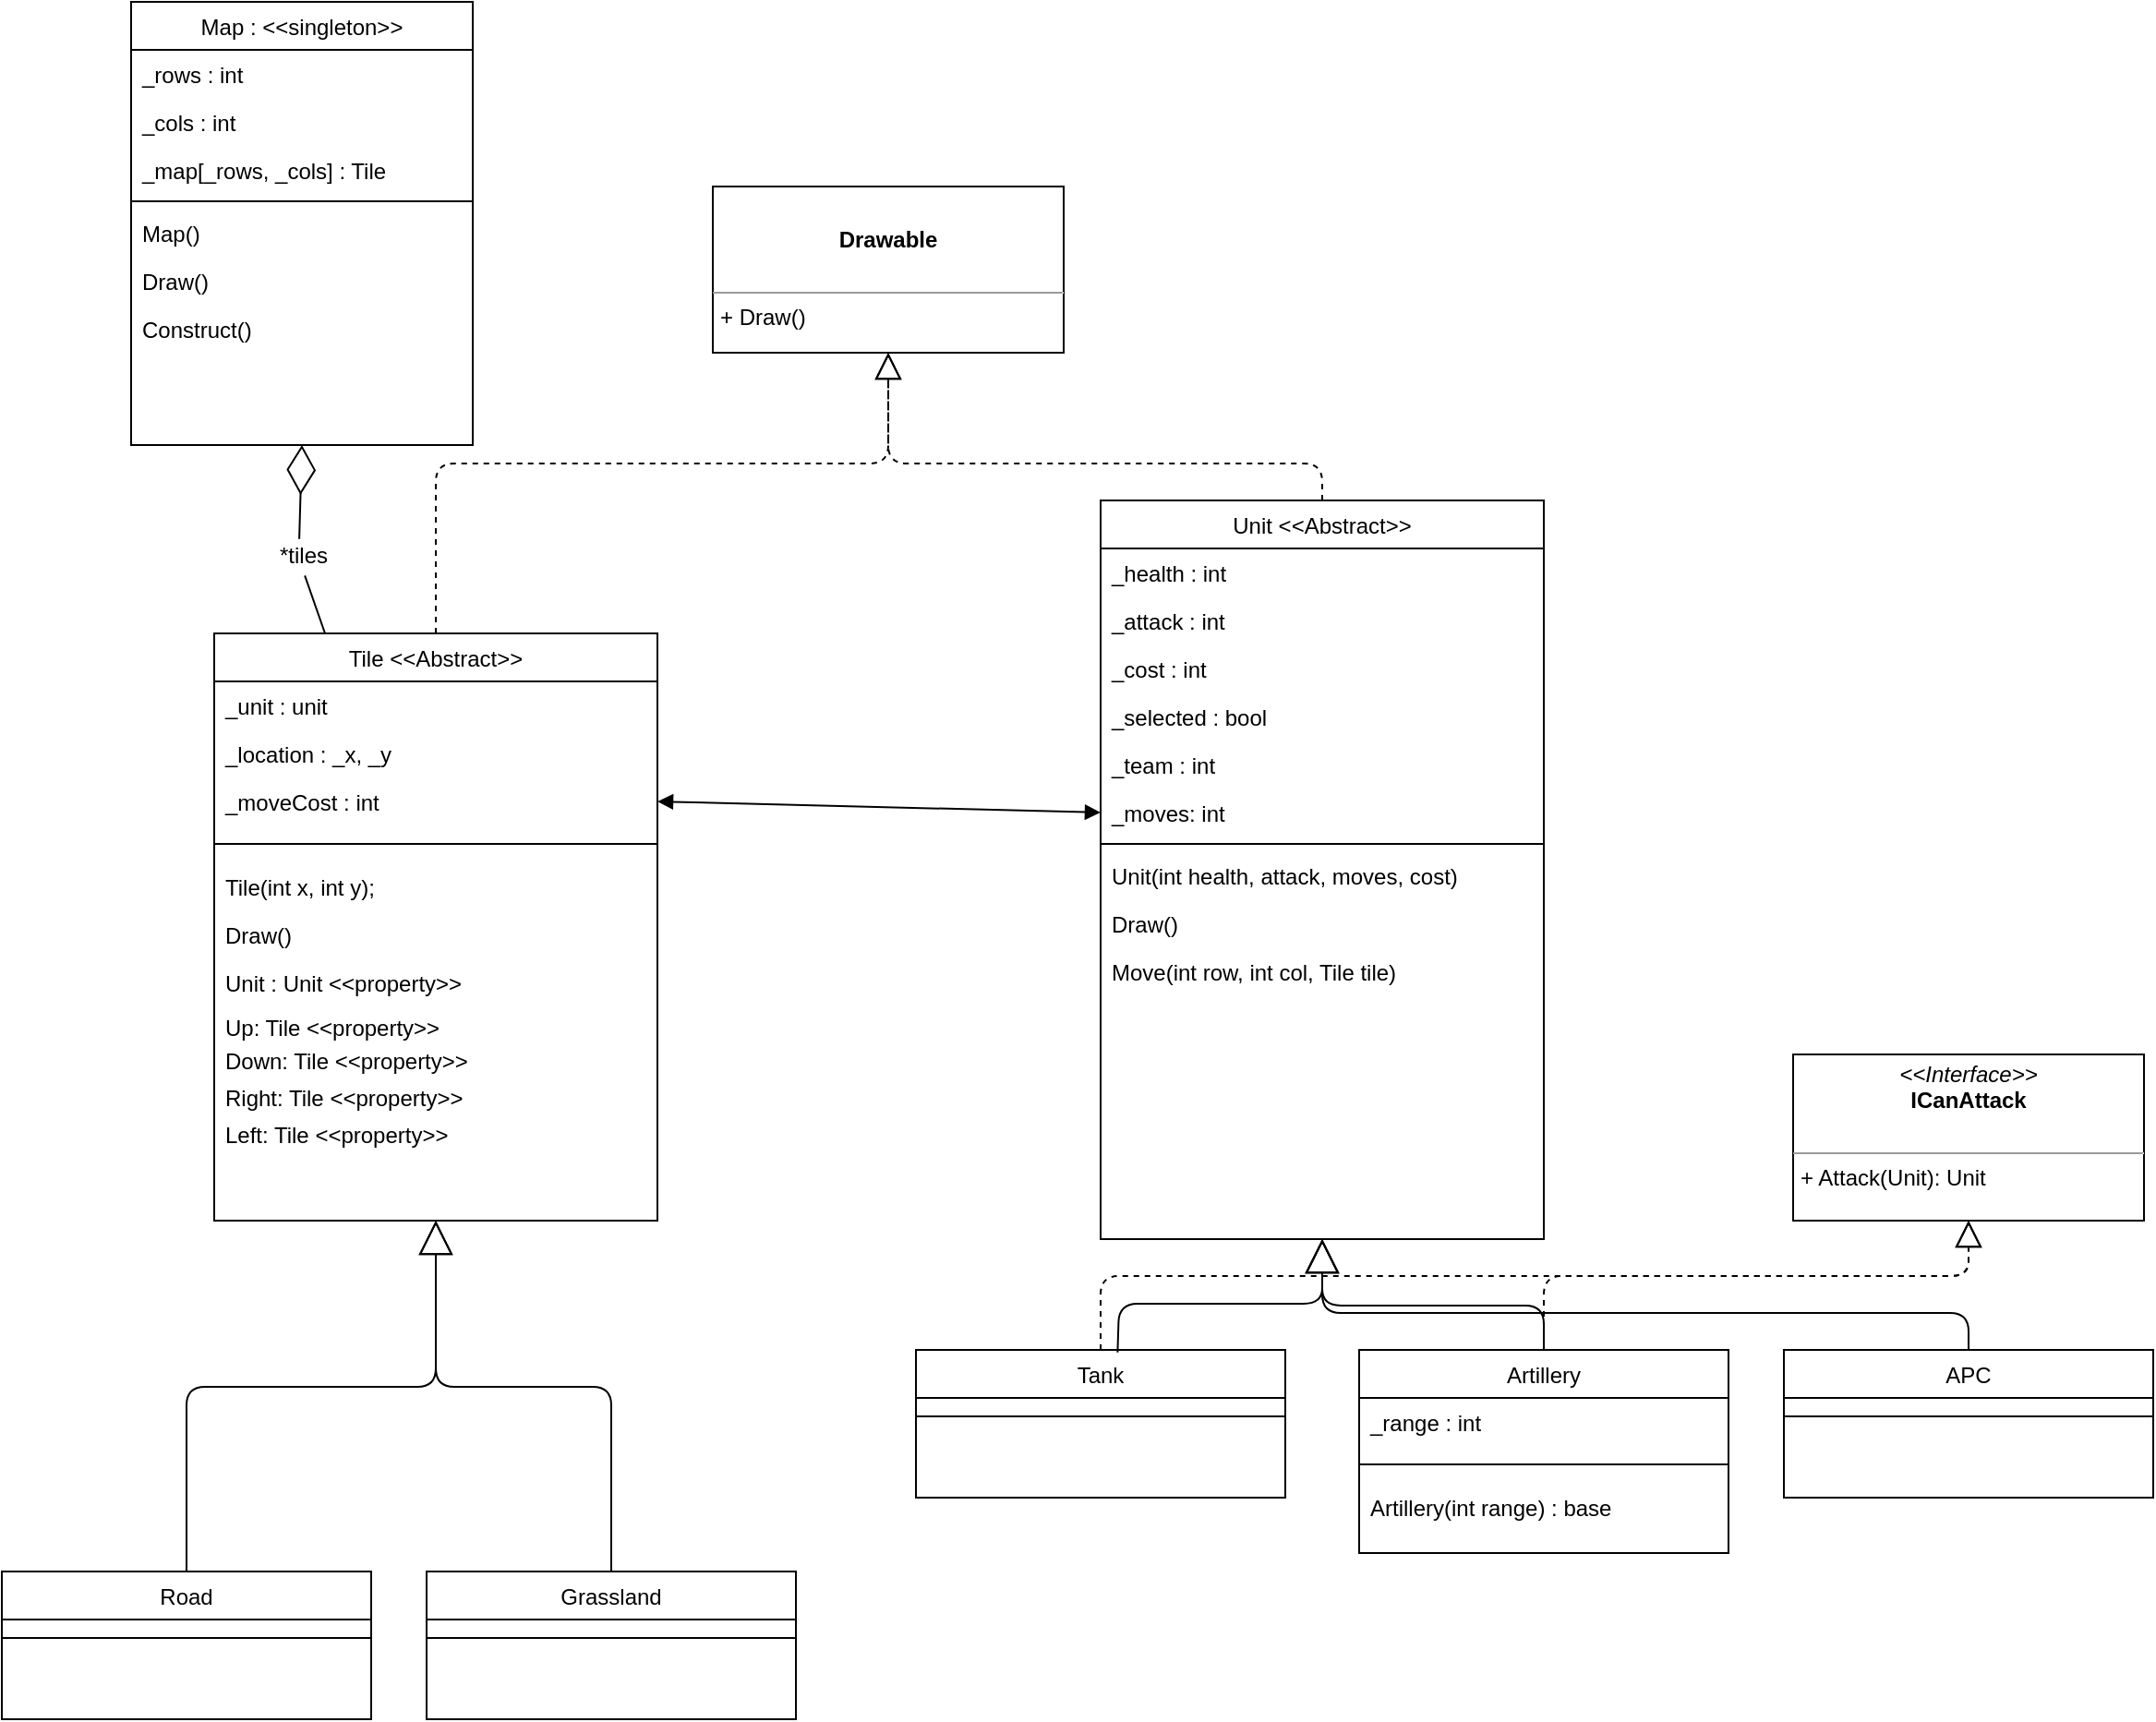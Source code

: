 <mxfile version="14.6.13" type="device"><diagram id="C5RBs43oDa-KdzZeNtuy" name="Page-1"><mxGraphModel dx="598" dy="2138" grid="1" gridSize="10" guides="1" tooltips="1" connect="1" arrows="1" fold="1" page="1" pageScale="1" pageWidth="827" pageHeight="1169" math="0" shadow="0"><root><mxCell id="WIyWlLk6GJQsqaUBKTNV-0"/><mxCell id="WIyWlLk6GJQsqaUBKTNV-1" parent="WIyWlLk6GJQsqaUBKTNV-0"/><mxCell id="zkfFHV4jXpPFQw0GAbJ--0" value="Map : &lt;&lt;singleton&gt;&gt;" style="swimlane;fontStyle=0;align=center;verticalAlign=top;childLayout=stackLayout;horizontal=1;startSize=26;horizontalStack=0;resizeParent=1;resizeLast=0;collapsible=1;marginBottom=0;rounded=0;shadow=0;strokeWidth=1;" parent="WIyWlLk6GJQsqaUBKTNV-1" vertex="1"><mxGeometry x="75" y="-10" width="185" height="240" as="geometry"><mxRectangle x="230" y="140" width="160" height="26" as="alternateBounds"/></mxGeometry></mxCell><mxCell id="zkfFHV4jXpPFQw0GAbJ--1" value="_rows : int" style="text;align=left;verticalAlign=top;spacingLeft=4;spacingRight=4;overflow=hidden;rotatable=0;points=[[0,0.5],[1,0.5]];portConstraint=eastwest;" parent="zkfFHV4jXpPFQw0GAbJ--0" vertex="1"><mxGeometry y="26" width="185" height="26" as="geometry"/></mxCell><mxCell id="zkfFHV4jXpPFQw0GAbJ--2" value="_cols : int" style="text;align=left;verticalAlign=top;spacingLeft=4;spacingRight=4;overflow=hidden;rotatable=0;points=[[0,0.5],[1,0.5]];portConstraint=eastwest;rounded=0;shadow=0;html=0;" parent="zkfFHV4jXpPFQw0GAbJ--0" vertex="1"><mxGeometry y="52" width="185" height="26" as="geometry"/></mxCell><mxCell id="zkfFHV4jXpPFQw0GAbJ--3" value="_map[_rows, _cols] : Tile" style="text;align=left;verticalAlign=top;spacingLeft=4;spacingRight=4;overflow=hidden;rotatable=0;points=[[0,0.5],[1,0.5]];portConstraint=eastwest;rounded=0;shadow=0;html=0;" parent="zkfFHV4jXpPFQw0GAbJ--0" vertex="1"><mxGeometry y="78" width="185" height="26" as="geometry"/></mxCell><mxCell id="zkfFHV4jXpPFQw0GAbJ--4" value="" style="line;html=1;strokeWidth=1;align=left;verticalAlign=middle;spacingTop=-1;spacingLeft=3;spacingRight=3;rotatable=0;labelPosition=right;points=[];portConstraint=eastwest;" parent="zkfFHV4jXpPFQw0GAbJ--0" vertex="1"><mxGeometry y="104" width="185" height="8" as="geometry"/></mxCell><mxCell id="pNdQOkuApoeDM2l8Vdz6-3" value="Map() " style="text;align=left;verticalAlign=top;spacingLeft=4;spacingRight=4;overflow=hidden;rotatable=0;points=[[0,0.5],[1,0.5]];portConstraint=eastwest;" parent="zkfFHV4jXpPFQw0GAbJ--0" vertex="1"><mxGeometry y="112" width="185" height="26" as="geometry"/></mxCell><mxCell id="AxnGV6jgtAZ1arw-PqYF-32" value="Draw()" style="text;align=left;verticalAlign=top;spacingLeft=4;spacingRight=4;overflow=hidden;rotatable=0;points=[[0,0.5],[1,0.5]];portConstraint=eastwest;" parent="zkfFHV4jXpPFQw0GAbJ--0" vertex="1"><mxGeometry y="138" width="185" height="26" as="geometry"/></mxCell><mxCell id="HCo1Hv1QfY4u6xBJZDko-16" value="Construct()" style="text;align=left;verticalAlign=top;spacingLeft=4;spacingRight=4;overflow=hidden;rotatable=0;points=[[0,0.5],[1,0.5]];portConstraint=eastwest;" parent="zkfFHV4jXpPFQw0GAbJ--0" vertex="1"><mxGeometry y="164" width="185" height="26" as="geometry"/></mxCell><mxCell id="zkfFHV4jXpPFQw0GAbJ--6" value="Tile &lt;&lt;Abstract&gt;&gt;" style="swimlane;fontStyle=0;align=center;verticalAlign=top;childLayout=stackLayout;horizontal=1;startSize=26;horizontalStack=0;resizeParent=1;resizeLast=0;collapsible=1;marginBottom=0;rounded=0;shadow=0;strokeWidth=1;" parent="WIyWlLk6GJQsqaUBKTNV-1" vertex="1"><mxGeometry x="120" y="332" width="240" height="318" as="geometry"><mxRectangle x="130" y="380" width="160" height="26" as="alternateBounds"/></mxGeometry></mxCell><mxCell id="zkfFHV4jXpPFQw0GAbJ--7" value="_unit : unit" style="text;align=left;verticalAlign=top;spacingLeft=4;spacingRight=4;overflow=hidden;rotatable=0;points=[[0,0.5],[1,0.5]];portConstraint=eastwest;" parent="zkfFHV4jXpPFQw0GAbJ--6" vertex="1"><mxGeometry y="26" width="240" height="26" as="geometry"/></mxCell><mxCell id="zkfFHV4jXpPFQw0GAbJ--8" value="_location : _x, _y" style="text;align=left;verticalAlign=top;spacingLeft=4;spacingRight=4;overflow=hidden;rotatable=0;points=[[0,0.5],[1,0.5]];portConstraint=eastwest;rounded=0;shadow=0;html=0;" parent="zkfFHV4jXpPFQw0GAbJ--6" vertex="1"><mxGeometry y="52" width="240" height="26" as="geometry"/></mxCell><mxCell id="AxnGV6jgtAZ1arw-PqYF-1" value="_moveCost : int" style="text;align=left;verticalAlign=top;spacingLeft=4;spacingRight=4;overflow=hidden;rotatable=0;points=[[0,0.5],[1,0.5]];portConstraint=eastwest;rounded=0;shadow=0;html=0;" parent="zkfFHV4jXpPFQw0GAbJ--6" vertex="1"><mxGeometry y="78" width="240" height="26" as="geometry"/></mxCell><mxCell id="zkfFHV4jXpPFQw0GAbJ--9" value="" style="line;html=1;strokeWidth=1;align=left;verticalAlign=middle;spacingTop=-1;spacingLeft=3;spacingRight=3;rotatable=0;labelPosition=right;points=[];portConstraint=eastwest;" parent="zkfFHV4jXpPFQw0GAbJ--6" vertex="1"><mxGeometry y="104" width="240" height="20" as="geometry"/></mxCell><mxCell id="pNdQOkuApoeDM2l8Vdz6-4" value="Tile(int x, int y);" style="text;align=left;verticalAlign=top;spacingLeft=4;spacingRight=4;overflow=hidden;rotatable=0;points=[[0,0.5],[1,0.5]];portConstraint=eastwest;rounded=0;shadow=0;html=0;whiteSpace=wrap;" parent="zkfFHV4jXpPFQw0GAbJ--6" vertex="1"><mxGeometry y="124" width="240" height="26" as="geometry"/></mxCell><mxCell id="pNdQOkuApoeDM2l8Vdz6-6" value="Draw()" style="text;align=left;verticalAlign=top;spacingLeft=4;spacingRight=4;overflow=hidden;rotatable=0;points=[[0,0.5],[1,0.5]];portConstraint=eastwest;rounded=0;shadow=0;html=0;" parent="zkfFHV4jXpPFQw0GAbJ--6" vertex="1"><mxGeometry y="150" width="240" height="26" as="geometry"/></mxCell><mxCell id="HCo1Hv1QfY4u6xBJZDko-34" value="Unit : Unit &lt;&lt;property&gt;&gt;" style="text;align=left;verticalAlign=top;spacingLeft=4;spacingRight=4;overflow=hidden;rotatable=0;points=[[0,0.5],[1,0.5]];portConstraint=eastwest;rounded=0;shadow=0;html=0;" parent="zkfFHV4jXpPFQw0GAbJ--6" vertex="1"><mxGeometry y="176" width="240" height="24" as="geometry"/></mxCell><mxCell id="HCo1Hv1QfY4u6xBJZDko-43" value="Up: Tile &lt;&lt;property&gt;&gt;" style="text;align=left;verticalAlign=top;spacingLeft=4;spacingRight=4;overflow=hidden;rotatable=0;points=[[0,0.5],[1,0.5]];portConstraint=eastwest;rounded=0;shadow=0;html=0;" parent="zkfFHV4jXpPFQw0GAbJ--6" vertex="1"><mxGeometry y="200" width="240" height="18" as="geometry"/></mxCell><mxCell id="HCo1Hv1QfY4u6xBJZDko-44" value="Down: Tile &lt;&lt;property&gt;&gt;" style="text;align=left;verticalAlign=top;spacingLeft=4;spacingRight=4;overflow=hidden;rotatable=0;points=[[0,0.5],[1,0.5]];portConstraint=eastwest;rounded=0;shadow=0;html=0;" parent="zkfFHV4jXpPFQw0GAbJ--6" vertex="1"><mxGeometry y="218" width="240" height="20" as="geometry"/></mxCell><mxCell id="HCo1Hv1QfY4u6xBJZDko-46" value="Right: Tile &lt;&lt;property&gt;&gt;" style="text;align=left;verticalAlign=top;spacingLeft=4;spacingRight=4;overflow=hidden;rotatable=0;points=[[0,0.5],[1,0.5]];portConstraint=eastwest;rounded=0;shadow=0;html=0;" parent="zkfFHV4jXpPFQw0GAbJ--6" vertex="1"><mxGeometry y="238" width="240" height="20" as="geometry"/></mxCell><mxCell id="HCo1Hv1QfY4u6xBJZDko-45" value="Left: Tile &lt;&lt;property&gt;&gt;" style="text;align=left;verticalAlign=top;spacingLeft=4;spacingRight=4;overflow=hidden;rotatable=0;points=[[0,0.5],[1,0.5]];portConstraint=eastwest;rounded=0;shadow=0;html=0;" parent="zkfFHV4jXpPFQw0GAbJ--6" vertex="1"><mxGeometry y="258" width="240" height="20" as="geometry"/></mxCell><mxCell id="zkfFHV4jXpPFQw0GAbJ--13" value="Unit &lt;&lt;Abstract&gt;&gt;" style="swimlane;fontStyle=0;align=center;verticalAlign=top;childLayout=stackLayout;horizontal=1;startSize=26;horizontalStack=0;resizeParent=1;resizeLast=0;collapsible=1;marginBottom=0;rounded=0;shadow=0;strokeWidth=1;" parent="WIyWlLk6GJQsqaUBKTNV-1" vertex="1"><mxGeometry x="600" y="260" width="240" height="400" as="geometry"><mxRectangle x="340" y="380" width="170" height="26" as="alternateBounds"/></mxGeometry></mxCell><mxCell id="zkfFHV4jXpPFQw0GAbJ--14" value="_health : int&#10;" style="text;align=left;verticalAlign=top;spacingLeft=4;spacingRight=4;overflow=hidden;rotatable=0;points=[[0,0.5],[1,0.5]];portConstraint=eastwest;" parent="zkfFHV4jXpPFQw0GAbJ--13" vertex="1"><mxGeometry y="26" width="240" height="26" as="geometry"/></mxCell><mxCell id="pNdQOkuApoeDM2l8Vdz6-9" value="_attack : int" style="text;align=left;verticalAlign=top;spacingLeft=4;spacingRight=4;overflow=hidden;rotatable=0;points=[[0,0.5],[1,0.5]];portConstraint=eastwest;" parent="zkfFHV4jXpPFQw0GAbJ--13" vertex="1"><mxGeometry y="52" width="240" height="26" as="geometry"/></mxCell><mxCell id="pNdQOkuApoeDM2l8Vdz6-11" value="_cost : int" style="text;align=left;verticalAlign=top;spacingLeft=4;spacingRight=4;overflow=hidden;rotatable=0;points=[[0,0.5],[1,0.5]];portConstraint=eastwest;" parent="zkfFHV4jXpPFQw0GAbJ--13" vertex="1"><mxGeometry y="78" width="240" height="26" as="geometry"/></mxCell><mxCell id="pNdQOkuApoeDM2l8Vdz6-15" value="_selected : bool" style="text;align=left;verticalAlign=top;spacingLeft=4;spacingRight=4;overflow=hidden;rotatable=0;points=[[0,0.5],[1,0.5]];portConstraint=eastwest;" parent="zkfFHV4jXpPFQw0GAbJ--13" vertex="1"><mxGeometry y="104" width="240" height="26" as="geometry"/></mxCell><mxCell id="pNdQOkuApoeDM2l8Vdz6-18" value="_team : int" style="text;align=left;verticalAlign=top;spacingLeft=4;spacingRight=4;overflow=hidden;rotatable=0;points=[[0,0.5],[1,0.5]];portConstraint=eastwest;" parent="zkfFHV4jXpPFQw0GAbJ--13" vertex="1"><mxGeometry y="130" width="240" height="26" as="geometry"/></mxCell><mxCell id="pNdQOkuApoeDM2l8Vdz6-10" value="_moves: int" style="text;align=left;verticalAlign=top;spacingLeft=4;spacingRight=4;overflow=hidden;rotatable=0;points=[[0,0.5],[1,0.5]];portConstraint=eastwest;" parent="zkfFHV4jXpPFQw0GAbJ--13" vertex="1"><mxGeometry y="156" width="240" height="26" as="geometry"/></mxCell><mxCell id="zkfFHV4jXpPFQw0GAbJ--15" value="" style="line;html=1;strokeWidth=1;align=left;verticalAlign=middle;spacingTop=-1;spacingLeft=3;spacingRight=3;rotatable=0;labelPosition=right;points=[];portConstraint=eastwest;" parent="zkfFHV4jXpPFQw0GAbJ--13" vertex="1"><mxGeometry y="182" width="240" height="8" as="geometry"/></mxCell><mxCell id="pNdQOkuApoeDM2l8Vdz6-12" value="Unit(int health, attack, moves, cost)" style="text;align=left;verticalAlign=top;spacingLeft=4;spacingRight=4;overflow=hidden;rotatable=0;points=[[0,0.5],[1,0.5]];portConstraint=eastwest;" parent="zkfFHV4jXpPFQw0GAbJ--13" vertex="1"><mxGeometry y="190" width="240" height="26" as="geometry"/></mxCell><mxCell id="pNdQOkuApoeDM2l8Vdz6-13" value="Draw()" style="text;align=left;verticalAlign=top;spacingLeft=4;spacingRight=4;overflow=hidden;rotatable=0;points=[[0,0.5],[1,0.5]];portConstraint=eastwest;" parent="zkfFHV4jXpPFQw0GAbJ--13" vertex="1"><mxGeometry y="216" width="240" height="26" as="geometry"/></mxCell><mxCell id="pNdQOkuApoeDM2l8Vdz6-19" value="Move(int row, int col, Tile tile) " style="text;align=left;verticalAlign=top;spacingLeft=4;spacingRight=4;overflow=hidden;rotatable=0;points=[[0,0.5],[1,0.5]];portConstraint=eastwest;" parent="zkfFHV4jXpPFQw0GAbJ--13" vertex="1"><mxGeometry y="242" width="240" height="26" as="geometry"/></mxCell><mxCell id="pNdQOkuApoeDM2l8Vdz6-7" value="" style="endArrow=diamondThin;endFill=0;endSize=24;html=1;exitX=0.464;exitY=0.043;exitDx=0;exitDy=0;rounded=0;entryX=0.5;entryY=1;entryDx=0;entryDy=0;startArrow=none;exitPerimeter=0;" parent="WIyWlLk6GJQsqaUBKTNV-1" source="pNdQOkuApoeDM2l8Vdz6-8" target="zkfFHV4jXpPFQw0GAbJ--0" edge="1"><mxGeometry width="160" relative="1" as="geometry"><mxPoint x="330" y="280" as="sourcePoint"/><mxPoint x="280" y="270" as="targetPoint"/><Array as="points"/></mxGeometry></mxCell><mxCell id="AxnGV6jgtAZ1arw-PqYF-2" value="Road" style="swimlane;fontStyle=0;align=center;verticalAlign=top;childLayout=stackLayout;horizontal=1;startSize=26;horizontalStack=0;resizeParent=1;resizeLast=0;collapsible=1;marginBottom=0;rounded=0;shadow=0;strokeWidth=1;" parent="WIyWlLk6GJQsqaUBKTNV-1" vertex="1"><mxGeometry x="5" y="840" width="200" height="80" as="geometry"><mxRectangle x="130" y="380" width="160" height="26" as="alternateBounds"/></mxGeometry></mxCell><mxCell id="AxnGV6jgtAZ1arw-PqYF-7" value="" style="line;html=1;strokeWidth=1;align=left;verticalAlign=middle;spacingTop=-1;spacingLeft=3;spacingRight=3;rotatable=0;labelPosition=right;points=[];portConstraint=eastwest;" parent="AxnGV6jgtAZ1arw-PqYF-2" vertex="1"><mxGeometry y="26" width="200" height="20" as="geometry"/></mxCell><mxCell id="AxnGV6jgtAZ1arw-PqYF-10" value="Grassland" style="swimlane;fontStyle=0;align=center;verticalAlign=top;childLayout=stackLayout;horizontal=1;startSize=26;horizontalStack=0;resizeParent=1;resizeLast=0;collapsible=1;marginBottom=0;rounded=0;shadow=0;strokeWidth=1;" parent="WIyWlLk6GJQsqaUBKTNV-1" vertex="1"><mxGeometry x="235" y="840" width="200" height="80" as="geometry"><mxRectangle x="130" y="380" width="160" height="26" as="alternateBounds"/></mxGeometry></mxCell><mxCell id="AxnGV6jgtAZ1arw-PqYF-15" value="" style="line;html=1;strokeWidth=1;align=left;verticalAlign=middle;spacingTop=-1;spacingLeft=3;spacingRight=3;rotatable=0;labelPosition=right;points=[];portConstraint=eastwest;" parent="AxnGV6jgtAZ1arw-PqYF-10" vertex="1"><mxGeometry y="26" width="200" height="20" as="geometry"/></mxCell><mxCell id="AxnGV6jgtAZ1arw-PqYF-19" value="" style="endArrow=block;endSize=16;endFill=0;html=1;entryX=0.5;entryY=1;entryDx=0;entryDy=0;exitX=0.5;exitY=0;exitDx=0;exitDy=0;" parent="WIyWlLk6GJQsqaUBKTNV-1" source="AxnGV6jgtAZ1arw-PqYF-2" target="zkfFHV4jXpPFQw0GAbJ--6" edge="1"><mxGeometry width="160" relative="1" as="geometry"><mxPoint x="60" y="670" as="sourcePoint"/><mxPoint x="220" y="670" as="targetPoint"/><Array as="points"><mxPoint x="105" y="740"/><mxPoint x="240" y="740"/></Array></mxGeometry></mxCell><mxCell id="AxnGV6jgtAZ1arw-PqYF-22" value="" style="endArrow=block;endSize=16;endFill=0;html=1;exitX=0.5;exitY=0;exitDx=0;exitDy=0;entryX=0.5;entryY=1;entryDx=0;entryDy=0;" parent="WIyWlLk6GJQsqaUBKTNV-1" source="AxnGV6jgtAZ1arw-PqYF-10" target="zkfFHV4jXpPFQw0GAbJ--6" edge="1"><mxGeometry width="160" relative="1" as="geometry"><mxPoint x="120" y="700" as="sourcePoint"/><mxPoint x="220" y="590" as="targetPoint"/><Array as="points"><mxPoint x="335" y="740"/><mxPoint x="240" y="740"/></Array></mxGeometry></mxCell><mxCell id="AxnGV6jgtAZ1arw-PqYF-23" value="Tank" style="swimlane;fontStyle=0;align=center;verticalAlign=top;childLayout=stackLayout;horizontal=1;startSize=26;horizontalStack=0;resizeParent=1;resizeLast=0;collapsible=1;marginBottom=0;rounded=0;shadow=0;strokeWidth=1;" parent="WIyWlLk6GJQsqaUBKTNV-1" vertex="1"><mxGeometry x="500" y="720" width="200" height="80" as="geometry"><mxRectangle x="130" y="380" width="160" height="26" as="alternateBounds"/></mxGeometry></mxCell><mxCell id="AxnGV6jgtAZ1arw-PqYF-24" value="" style="line;html=1;strokeWidth=1;align=left;verticalAlign=middle;spacingTop=-1;spacingLeft=3;spacingRight=3;rotatable=0;labelPosition=right;points=[];portConstraint=eastwest;" parent="AxnGV6jgtAZ1arw-PqYF-23" vertex="1"><mxGeometry y="26" width="200" height="20" as="geometry"/></mxCell><mxCell id="AxnGV6jgtAZ1arw-PqYF-25" value="Artillery" style="swimlane;fontStyle=0;align=center;verticalAlign=top;childLayout=stackLayout;horizontal=1;startSize=26;horizontalStack=0;resizeParent=1;resizeLast=0;collapsible=1;marginBottom=0;rounded=0;shadow=0;strokeWidth=1;" parent="WIyWlLk6GJQsqaUBKTNV-1" vertex="1"><mxGeometry x="740" y="720" width="200" height="110" as="geometry"><mxRectangle x="130" y="380" width="160" height="26" as="alternateBounds"/></mxGeometry></mxCell><mxCell id="AxnGV6jgtAZ1arw-PqYF-29" value="_range : int" style="text;align=left;verticalAlign=top;spacingLeft=4;spacingRight=4;overflow=hidden;rotatable=0;points=[[0,0.5],[1,0.5]];portConstraint=eastwest;" parent="AxnGV6jgtAZ1arw-PqYF-25" vertex="1"><mxGeometry y="26" width="200" height="26" as="geometry"/></mxCell><mxCell id="AxnGV6jgtAZ1arw-PqYF-26" value="" style="line;html=1;strokeWidth=1;align=left;verticalAlign=middle;spacingTop=-1;spacingLeft=3;spacingRight=3;rotatable=0;labelPosition=right;points=[];portConstraint=eastwest;" parent="AxnGV6jgtAZ1arw-PqYF-25" vertex="1"><mxGeometry y="52" width="200" height="20" as="geometry"/></mxCell><mxCell id="AxnGV6jgtAZ1arw-PqYF-30" value="Artillery(int range) : base" style="text;align=left;verticalAlign=top;spacingLeft=4;spacingRight=4;overflow=hidden;rotatable=0;points=[[0,0.5],[1,0.5]];portConstraint=eastwest;" parent="AxnGV6jgtAZ1arw-PqYF-25" vertex="1"><mxGeometry y="72" width="200" height="26" as="geometry"/></mxCell><mxCell id="AxnGV6jgtAZ1arw-PqYF-27" value="" style="endArrow=block;endSize=16;endFill=0;html=1;exitX=0.5;exitY=0;exitDx=0;exitDy=0;entryX=0.5;entryY=1;entryDx=0;entryDy=0;" parent="WIyWlLk6GJQsqaUBKTNV-1" source="AxnGV6jgtAZ1arw-PqYF-25" target="zkfFHV4jXpPFQw0GAbJ--13" edge="1"><mxGeometry width="160" relative="1" as="geometry"><mxPoint x="840" y="756" as="sourcePoint"/><mxPoint x="770" y="670" as="targetPoint"/><Array as="points"><mxPoint x="840" y="696"/><mxPoint x="720" y="696"/></Array></mxGeometry></mxCell><mxCell id="AxnGV6jgtAZ1arw-PqYF-28" value="" style="endArrow=block;endSize=16;endFill=0;html=1;exitX=0.546;exitY=0.017;exitDx=0;exitDy=0;exitPerimeter=0;entryX=0.5;entryY=1;entryDx=0;entryDy=0;" parent="WIyWlLk6GJQsqaUBKTNV-1" source="AxnGV6jgtAZ1arw-PqYF-23" target="zkfFHV4jXpPFQw0GAbJ--13" edge="1"><mxGeometry width="160" relative="1" as="geometry"><mxPoint x="610" y="755" as="sourcePoint"/><mxPoint x="740" y="660" as="targetPoint"/><Array as="points"><mxPoint x="610" y="695"/><mxPoint x="720" y="695"/></Array></mxGeometry></mxCell><mxCell id="pNdQOkuApoeDM2l8Vdz6-8" value="*tiles" style="text;html=1;align=center;verticalAlign=middle;resizable=0;points=[];autosize=1;strokeColor=none;" parent="WIyWlLk6GJQsqaUBKTNV-1" vertex="1"><mxGeometry x="147.5" y="280" width="40" height="20" as="geometry"/></mxCell><mxCell id="HCo1Hv1QfY4u6xBJZDko-7" value="" style="endArrow=none;endFill=0;endSize=24;html=1;exitX=0.25;exitY=0;exitDx=0;exitDy=0;rounded=0;entryX=0.539;entryY=1.036;entryDx=0;entryDy=0;entryPerimeter=0;" parent="WIyWlLk6GJQsqaUBKTNV-1" source="zkfFHV4jXpPFQw0GAbJ--6" target="pNdQOkuApoeDM2l8Vdz6-8" edge="1"><mxGeometry width="160" relative="1" as="geometry"><mxPoint x="225" y="330" as="sourcePoint"/><mxPoint x="225" y="240" as="targetPoint"/><Array as="points"/></mxGeometry></mxCell><mxCell id="HCo1Hv1QfY4u6xBJZDko-32" value="&lt;p style=&quot;margin: 0px ; margin-top: 4px ; text-align: center&quot;&gt;&lt;i&gt;&amp;lt;&amp;lt;Interface&amp;gt;&amp;gt;&lt;/i&gt;&lt;br&gt;&lt;b&gt;ICanAttack&lt;/b&gt;&lt;/p&gt;&lt;br&gt;&lt;hr size=&quot;1&quot;&gt;&lt;p style=&quot;margin: 0px ; margin-left: 4px&quot;&gt;+ Attack(Unit): Unit&lt;/p&gt;" style="verticalAlign=top;align=left;overflow=fill;fontSize=12;fontFamily=Helvetica;html=1;" parent="WIyWlLk6GJQsqaUBKTNV-1" vertex="1"><mxGeometry x="975" y="560" width="190" height="90" as="geometry"/></mxCell><mxCell id="HCo1Hv1QfY4u6xBJZDko-35" value="APC" style="swimlane;fontStyle=0;align=center;verticalAlign=top;childLayout=stackLayout;horizontal=1;startSize=26;horizontalStack=0;resizeParent=1;resizeLast=0;collapsible=1;marginBottom=0;rounded=0;shadow=0;strokeWidth=1;" parent="WIyWlLk6GJQsqaUBKTNV-1" vertex="1"><mxGeometry x="970" y="720" width="200" height="80" as="geometry"><mxRectangle x="130" y="380" width="160" height="26" as="alternateBounds"/></mxGeometry></mxCell><mxCell id="HCo1Hv1QfY4u6xBJZDko-36" value="" style="line;html=1;strokeWidth=1;align=left;verticalAlign=middle;spacingTop=-1;spacingLeft=3;spacingRight=3;rotatable=0;labelPosition=right;points=[];portConstraint=eastwest;" parent="HCo1Hv1QfY4u6xBJZDko-35" vertex="1"><mxGeometry y="26" width="200" height="20" as="geometry"/></mxCell><mxCell id="HCo1Hv1QfY4u6xBJZDko-38" value="" style="endArrow=block;dashed=1;endFill=0;endSize=12;html=1;entryX=0.5;entryY=1;entryDx=0;entryDy=0;exitX=0.5;exitY=0;exitDx=0;exitDy=0;" parent="WIyWlLk6GJQsqaUBKTNV-1" source="AxnGV6jgtAZ1arw-PqYF-25" target="HCo1Hv1QfY4u6xBJZDko-32" edge="1"><mxGeometry width="160" relative="1" as="geometry"><mxPoint x="620" y="680" as="sourcePoint"/><mxPoint x="890" y="670" as="targetPoint"/><Array as="points"><mxPoint x="840" y="680"/><mxPoint x="1070" y="680"/></Array></mxGeometry></mxCell><mxCell id="HCo1Hv1QfY4u6xBJZDko-39" value="" style="endArrow=block;dashed=1;endFill=0;endSize=12;html=1;entryX=0.5;entryY=1;entryDx=0;entryDy=0;exitX=0.5;exitY=0;exitDx=0;exitDy=0;" parent="WIyWlLk6GJQsqaUBKTNV-1" source="AxnGV6jgtAZ1arw-PqYF-23" target="HCo1Hv1QfY4u6xBJZDko-32" edge="1"><mxGeometry width="160" relative="1" as="geometry"><mxPoint x="850" y="730" as="sourcePoint"/><mxPoint x="1080" y="660" as="targetPoint"/><Array as="points"><mxPoint x="600" y="680"/><mxPoint x="1070" y="680"/></Array></mxGeometry></mxCell><mxCell id="HCo1Hv1QfY4u6xBJZDko-41" value="" style="endArrow=block;endSize=16;endFill=0;html=1;exitX=0.5;exitY=0;exitDx=0;exitDy=0;entryX=0.5;entryY=1;entryDx=0;entryDy=0;" parent="WIyWlLk6GJQsqaUBKTNV-1" source="HCo1Hv1QfY4u6xBJZDko-35" target="zkfFHV4jXpPFQw0GAbJ--13" edge="1"><mxGeometry width="160" relative="1" as="geometry"><mxPoint x="1040" y="710" as="sourcePoint"/><mxPoint x="920" y="650" as="targetPoint"/><Array as="points"><mxPoint x="1070" y="700"/><mxPoint x="720" y="700"/></Array></mxGeometry></mxCell><mxCell id="HCo1Hv1QfY4u6xBJZDko-42" value="" style="endArrow=block;startArrow=block;endFill=1;startFill=1;html=1;exitX=1;exitY=0.5;exitDx=0;exitDy=0;entryX=0;entryY=0.5;entryDx=0;entryDy=0;" parent="WIyWlLk6GJQsqaUBKTNV-1" source="AxnGV6jgtAZ1arw-PqYF-1" target="pNdQOkuApoeDM2l8Vdz6-10" edge="1"><mxGeometry width="160" relative="1" as="geometry"><mxPoint x="390" y="520" as="sourcePoint"/><mxPoint x="600" y="429" as="targetPoint"/><Array as="points"/></mxGeometry></mxCell><mxCell id="HCo1Hv1QfY4u6xBJZDko-47" value="&lt;p style=&quot;margin: 0px ; margin-top: 4px ; text-align: center&quot;&gt;&lt;br&gt;&lt;/p&gt;&lt;p style=&quot;margin: 0px ; margin-top: 4px ; text-align: center&quot;&gt;&lt;b&gt;Drawable&lt;/b&gt;&lt;/p&gt;&lt;br&gt;&lt;hr size=&quot;1&quot;&gt;&lt;p style=&quot;margin: 0px ; margin-left: 4px&quot;&gt;+ Draw()&lt;/p&gt;" style="verticalAlign=top;align=left;overflow=fill;fontSize=12;fontFamily=Helvetica;html=1;" parent="WIyWlLk6GJQsqaUBKTNV-1" vertex="1"><mxGeometry x="390" y="90" width="190" height="90" as="geometry"/></mxCell><mxCell id="HCo1Hv1QfY4u6xBJZDko-48" value="" style="endArrow=block;dashed=1;endFill=0;endSize=12;html=1;exitX=0.5;exitY=0;exitDx=0;exitDy=0;entryX=0.5;entryY=1;entryDx=0;entryDy=0;" parent="WIyWlLk6GJQsqaUBKTNV-1" source="zkfFHV4jXpPFQw0GAbJ--6" target="HCo1Hv1QfY4u6xBJZDko-47" edge="1"><mxGeometry width="160" relative="1" as="geometry"><mxPoint x="400" y="480" as="sourcePoint"/><mxPoint x="560" y="480" as="targetPoint"/><Array as="points"><mxPoint x="240" y="240"/><mxPoint x="485" y="240"/></Array></mxGeometry></mxCell><mxCell id="HCo1Hv1QfY4u6xBJZDko-49" value="" style="endArrow=block;dashed=1;endFill=0;endSize=12;html=1;exitX=0.5;exitY=0;exitDx=0;exitDy=0;entryX=0.5;entryY=1;entryDx=0;entryDy=0;" parent="WIyWlLk6GJQsqaUBKTNV-1" source="zkfFHV4jXpPFQw0GAbJ--13" target="HCo1Hv1QfY4u6xBJZDko-47" edge="1"><mxGeometry width="160" relative="1" as="geometry"><mxPoint x="250" y="342" as="sourcePoint"/><mxPoint x="495" y="190" as="targetPoint"/><Array as="points"><mxPoint x="720" y="240"/><mxPoint x="485" y="240"/></Array></mxGeometry></mxCell></root></mxGraphModel></diagram></mxfile>